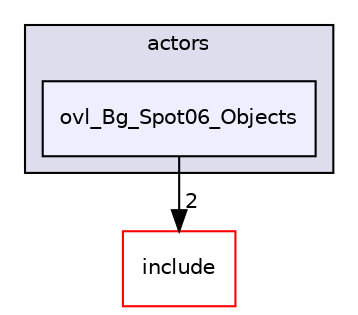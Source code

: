 digraph "src/overlays/actors/ovl_Bg_Spot06_Objects" {
  compound=true
  node [ fontsize="10", fontname="Helvetica"];
  edge [ labelfontsize="10", labelfontname="Helvetica"];
  subgraph clusterdir_e93473484be31ce7bcb356bd643a22f8 {
    graph [ bgcolor="#ddddee", pencolor="black", label="actors" fontname="Helvetica", fontsize="10", URL="dir_e93473484be31ce7bcb356bd643a22f8.html"]
  dir_43c5dca8dcc66bbbc70ed7b1c0b76f7c [shape=box, label="ovl_Bg_Spot06_Objects", style="filled", fillcolor="#eeeeff", pencolor="black", URL="dir_43c5dca8dcc66bbbc70ed7b1c0b76f7c.html"];
  }
  dir_d44c64559bbebec7f509842c48db8b23 [shape=box label="include" fillcolor="white" style="filled" color="red" URL="dir_d44c64559bbebec7f509842c48db8b23.html"];
  dir_43c5dca8dcc66bbbc70ed7b1c0b76f7c->dir_d44c64559bbebec7f509842c48db8b23 [headlabel="2", labeldistance=1.5 headhref="dir_000110_000000.html"];
}
